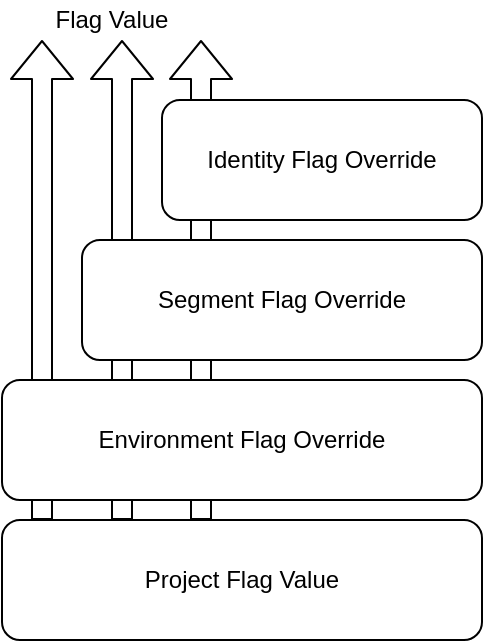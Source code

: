 <mxfile version="14.2.3" type="device"><diagram id="JvZeuMXSqsicMRzsuvRT" name="Page-1"><mxGraphModel dx="1215" dy="1160" grid="1" gridSize="10" guides="1" tooltips="1" connect="1" arrows="1" fold="1" page="1" pageScale="1" pageWidth="1169" pageHeight="827" math="0" shadow="0"><root><mxCell id="0"/><mxCell id="1" parent="0"/><mxCell id="DTjtQqoL6k2EDWYxf_UL-2" value="" style="shape=flexArrow;endArrow=classic;html=1;" parent="1" edge="1"><mxGeometry width="50" height="50" relative="1" as="geometry"><mxPoint x="779.5" y="540" as="sourcePoint"/><mxPoint x="779.5" y="300" as="targetPoint"/></mxGeometry></mxCell><mxCell id="SvbQM7bersfZ6fFfs1ej-9" value="" style="shape=flexArrow;endArrow=classic;html=1;" parent="1" edge="1"><mxGeometry width="50" height="50" relative="1" as="geometry"><mxPoint x="740" y="540" as="sourcePoint"/><mxPoint x="740" y="300" as="targetPoint"/></mxGeometry></mxCell><mxCell id="SvbQM7bersfZ6fFfs1ej-8" value="" style="shape=flexArrow;endArrow=classic;html=1;" parent="1" edge="1"><mxGeometry width="50" height="50" relative="1" as="geometry"><mxPoint x="700" y="540" as="sourcePoint"/><mxPoint x="700" y="300" as="targetPoint"/></mxGeometry></mxCell><mxCell id="SvbQM7bersfZ6fFfs1ej-1" value="Project Flag Value" style="rounded=1;whiteSpace=wrap;html=1;" parent="1" vertex="1"><mxGeometry x="680" y="540" width="240" height="60" as="geometry"/></mxCell><mxCell id="SvbQM7bersfZ6fFfs1ej-3" value="Segment Flag Override" style="rounded=1;whiteSpace=wrap;html=1;" parent="1" vertex="1"><mxGeometry x="720" y="400" width="200" height="60" as="geometry"/></mxCell><mxCell id="SvbQM7bersfZ6fFfs1ej-4" value="Environment Flag Override" style="rounded=1;whiteSpace=wrap;html=1;" parent="1" vertex="1"><mxGeometry x="680" y="470" width="240" height="60" as="geometry"/></mxCell><mxCell id="SvbQM7bersfZ6fFfs1ej-10" value="Flag Value" style="text;html=1;strokeColor=none;fillColor=none;align=center;verticalAlign=middle;whiteSpace=wrap;rounded=0;" parent="1" vertex="1"><mxGeometry x="690" y="280" width="90" height="20" as="geometry"/></mxCell><mxCell id="DTjtQqoL6k2EDWYxf_UL-1" value="Identity Flag Override" style="rounded=1;whiteSpace=wrap;html=1;" parent="1" vertex="1"><mxGeometry x="760" y="330" width="160" height="60" as="geometry"/></mxCell></root></mxGraphModel></diagram></mxfile>